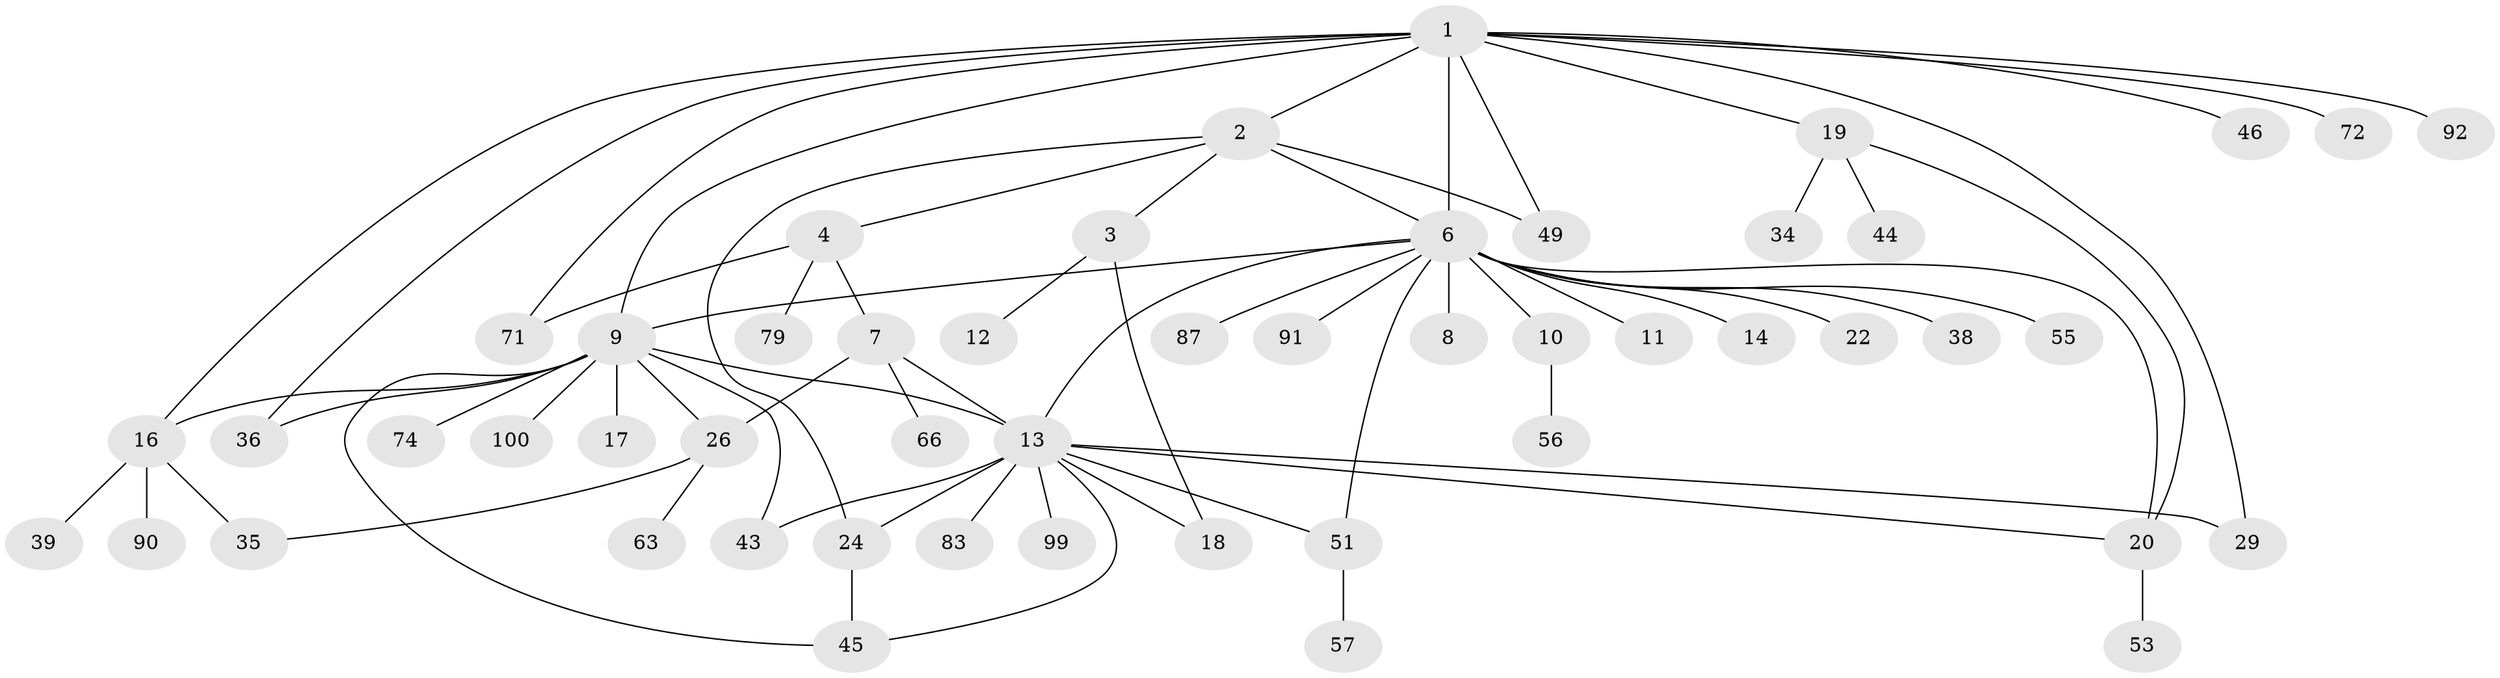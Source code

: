 // original degree distribution, {9: 0.0297029702970297, 12: 0.009900990099009901, 3: 0.1188118811881188, 5: 0.0297029702970297, 1: 0.5346534653465347, 17: 0.009900990099009901, 13: 0.009900990099009901, 2: 0.18811881188118812, 6: 0.019801980198019802, 4: 0.04950495049504951}
// Generated by graph-tools (version 1.1) at 2025/18/03/04/25 18:18:02]
// undirected, 50 vertices, 68 edges
graph export_dot {
graph [start="1"]
  node [color=gray90,style=filled];
  1 [super="+31"];
  2 [super="+5+54+15+30+32+85"];
  3;
  4 [super="+37"];
  6;
  7 [super="+21"];
  8;
  9 [super="+42"];
  10;
  11 [super="+33"];
  12;
  13 [super="+25+23+52"];
  14;
  16 [super="+40"];
  17;
  18 [super="+60+61"];
  19 [super="+59"];
  20 [super="+77+27"];
  22;
  24 [super="+48+89"];
  26;
  29;
  34;
  35 [super="+97+73+70"];
  36 [super="+95+41"];
  38;
  39;
  43;
  44;
  45;
  46;
  49;
  51 [super="+80"];
  53;
  55;
  56;
  57;
  63;
  66;
  71 [super="+86"];
  72 [super="+75"];
  74;
  79;
  83;
  87;
  90;
  91;
  92;
  99;
  100;
  1 -- 2;
  1 -- 6 [weight=3];
  1 -- 16;
  1 -- 19;
  1 -- 29;
  1 -- 49;
  1 -- 72;
  1 -- 92;
  1 -- 36;
  1 -- 71;
  1 -- 9;
  1 -- 46;
  2 -- 3;
  2 -- 4;
  2 -- 6;
  2 -- 24;
  2 -- 49;
  3 -- 12;
  3 -- 18;
  4 -- 7;
  4 -- 71;
  4 -- 79;
  6 -- 8;
  6 -- 9;
  6 -- 10;
  6 -- 11;
  6 -- 14;
  6 -- 20;
  6 -- 22;
  6 -- 38;
  6 -- 51;
  6 -- 55;
  6 -- 87;
  6 -- 91;
  6 -- 13;
  7 -- 26;
  7 -- 66;
  7 -- 13;
  9 -- 13 [weight=2];
  9 -- 16;
  9 -- 17;
  9 -- 26;
  9 -- 36;
  9 -- 43;
  9 -- 45;
  9 -- 74;
  9 -- 100;
  10 -- 56;
  13 -- 43;
  13 -- 51;
  13 -- 83;
  13 -- 99;
  13 -- 24;
  13 -- 29;
  13 -- 45;
  13 -- 18;
  13 -- 20;
  16 -- 35;
  16 -- 39;
  16 -- 90;
  19 -- 34;
  19 -- 44;
  19 -- 20;
  20 -- 53;
  24 -- 45;
  26 -- 63;
  26 -- 35;
  51 -- 57;
}
